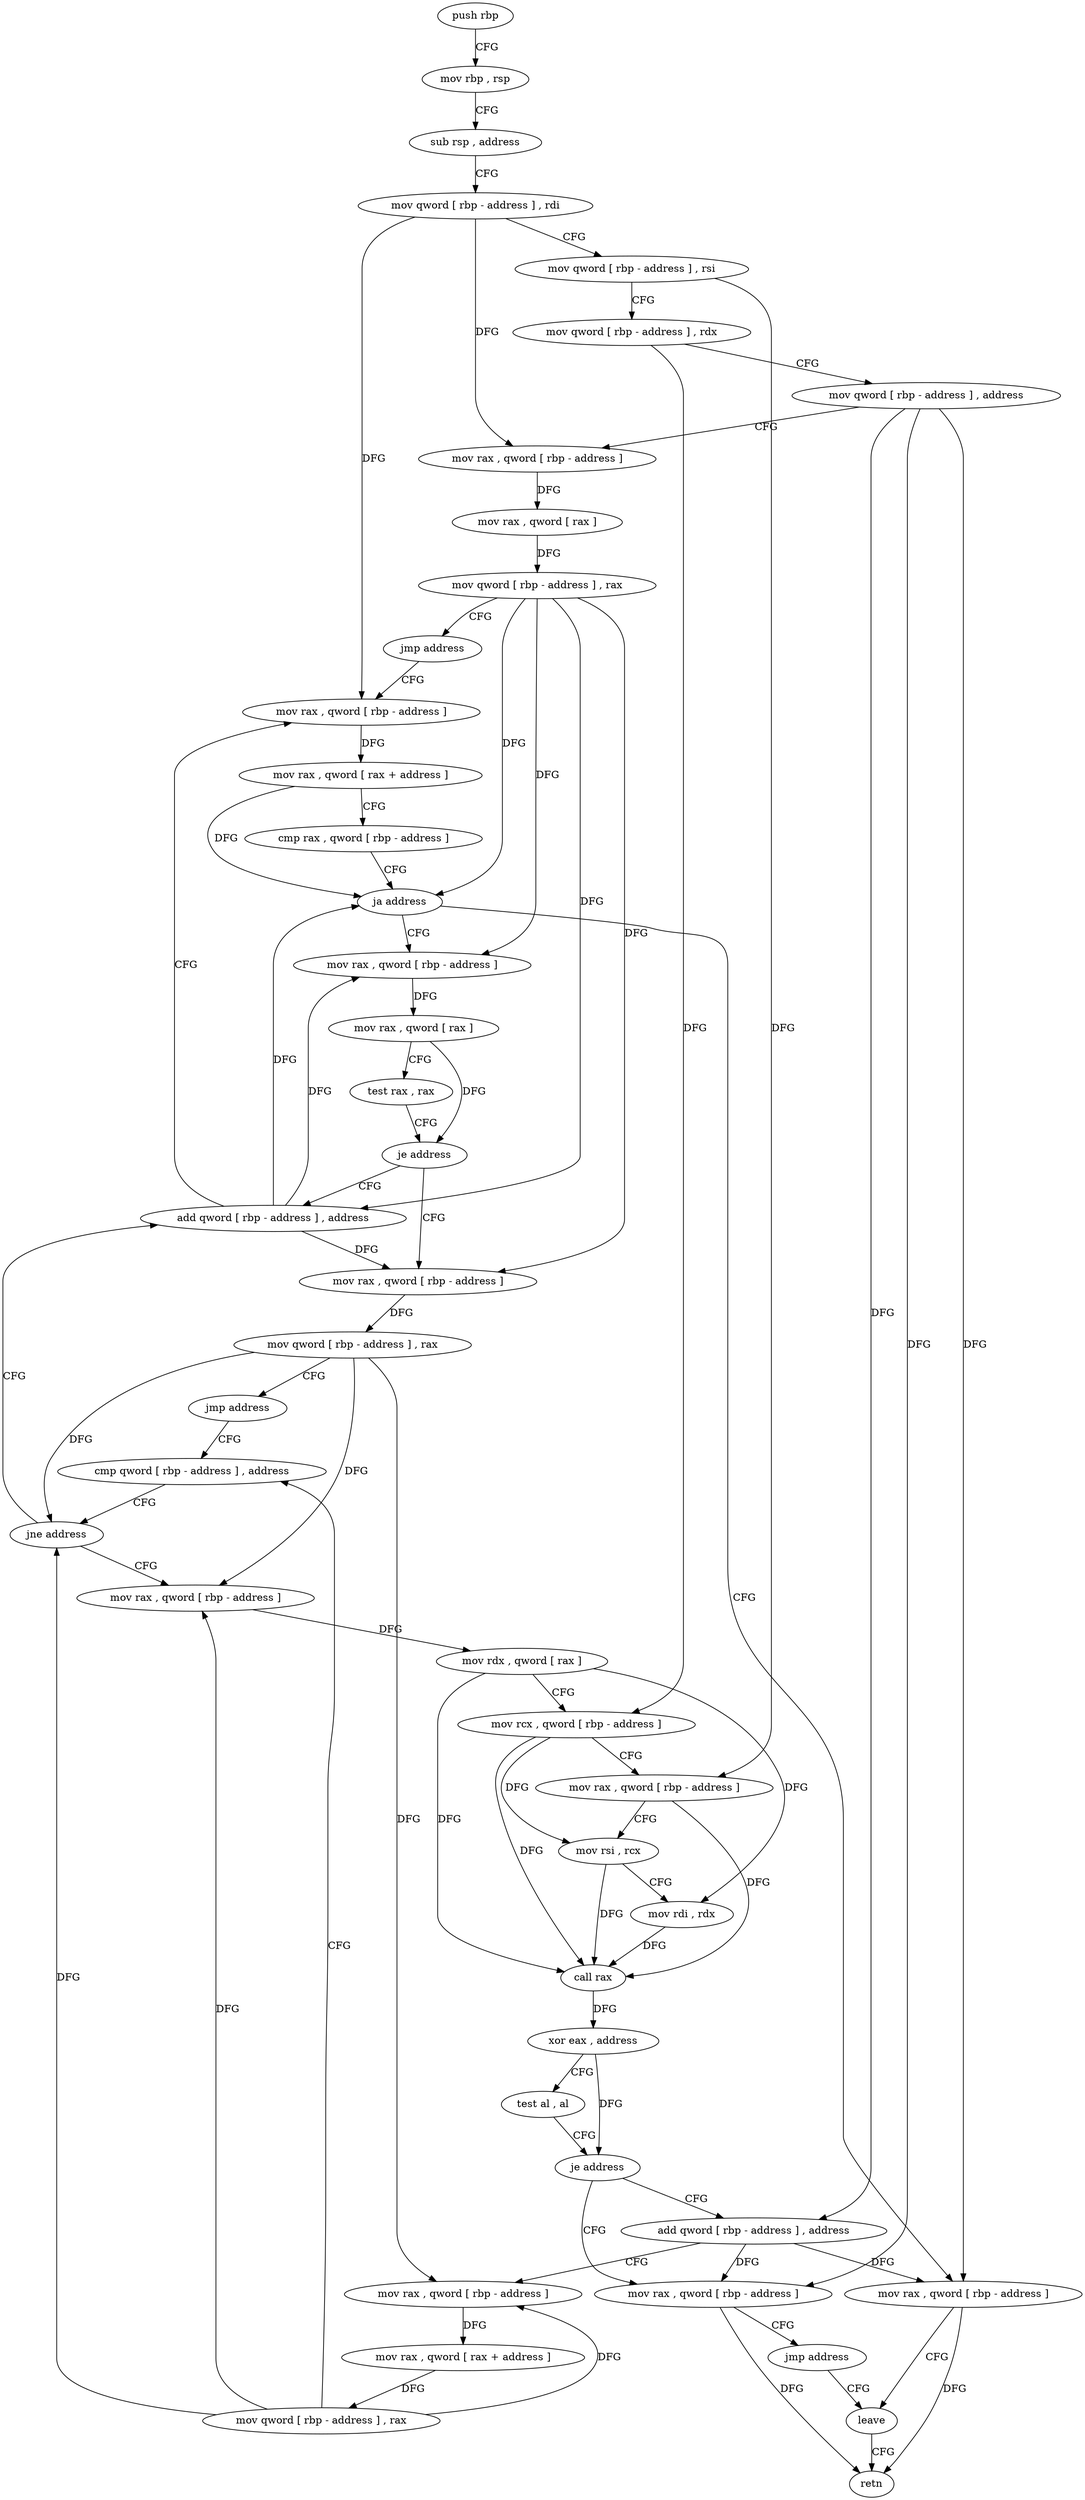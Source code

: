 digraph "func" {
"4304670" [label = "push rbp" ]
"4304671" [label = "mov rbp , rsp" ]
"4304674" [label = "sub rsp , address" ]
"4304678" [label = "mov qword [ rbp - address ] , rdi" ]
"4304682" [label = "mov qword [ rbp - address ] , rsi" ]
"4304686" [label = "mov qword [ rbp - address ] , rdx" ]
"4304690" [label = "mov qword [ rbp - address ] , address" ]
"4304698" [label = "mov rax , qword [ rbp - address ]" ]
"4304702" [label = "mov rax , qword [ rax ]" ]
"4304705" [label = "mov qword [ rbp - address ] , rax" ]
"4304709" [label = "jmp address" ]
"4304798" [label = "mov rax , qword [ rbp - address ]" ]
"4304802" [label = "mov rax , qword [ rax + address ]" ]
"4304806" [label = "cmp rax , qword [ rbp - address ]" ]
"4304810" [label = "ja address" ]
"4304711" [label = "mov rax , qword [ rbp - address ]" ]
"4304812" [label = "mov rax , qword [ rbp - address ]" ]
"4304715" [label = "mov rax , qword [ rax ]" ]
"4304718" [label = "test rax , rax" ]
"4304721" [label = "je address" ]
"4304793" [label = "add qword [ rbp - address ] , address" ]
"4304723" [label = "mov rax , qword [ rbp - address ]" ]
"4304816" [label = "leave" ]
"4304727" [label = "mov qword [ rbp - address ] , rax" ]
"4304731" [label = "jmp address" ]
"4304786" [label = "cmp qword [ rbp - address ] , address" ]
"4304791" [label = "jne address" ]
"4304733" [label = "mov rax , qword [ rbp - address ]" ]
"4304737" [label = "mov rdx , qword [ rax ]" ]
"4304740" [label = "mov rcx , qword [ rbp - address ]" ]
"4304744" [label = "mov rax , qword [ rbp - address ]" ]
"4304748" [label = "mov rsi , rcx" ]
"4304751" [label = "mov rdi , rdx" ]
"4304754" [label = "call rax" ]
"4304756" [label = "xor eax , address" ]
"4304759" [label = "test al , al" ]
"4304761" [label = "je address" ]
"4304769" [label = "add qword [ rbp - address ] , address" ]
"4304763" [label = "mov rax , qword [ rbp - address ]" ]
"4304774" [label = "mov rax , qword [ rbp - address ]" ]
"4304778" [label = "mov rax , qword [ rax + address ]" ]
"4304782" [label = "mov qword [ rbp - address ] , rax" ]
"4304767" [label = "jmp address" ]
"4304817" [label = "retn" ]
"4304670" -> "4304671" [ label = "CFG" ]
"4304671" -> "4304674" [ label = "CFG" ]
"4304674" -> "4304678" [ label = "CFG" ]
"4304678" -> "4304682" [ label = "CFG" ]
"4304678" -> "4304698" [ label = "DFG" ]
"4304678" -> "4304798" [ label = "DFG" ]
"4304682" -> "4304686" [ label = "CFG" ]
"4304682" -> "4304744" [ label = "DFG" ]
"4304686" -> "4304690" [ label = "CFG" ]
"4304686" -> "4304740" [ label = "DFG" ]
"4304690" -> "4304698" [ label = "CFG" ]
"4304690" -> "4304812" [ label = "DFG" ]
"4304690" -> "4304769" [ label = "DFG" ]
"4304690" -> "4304763" [ label = "DFG" ]
"4304698" -> "4304702" [ label = "DFG" ]
"4304702" -> "4304705" [ label = "DFG" ]
"4304705" -> "4304709" [ label = "CFG" ]
"4304705" -> "4304810" [ label = "DFG" ]
"4304705" -> "4304711" [ label = "DFG" ]
"4304705" -> "4304793" [ label = "DFG" ]
"4304705" -> "4304723" [ label = "DFG" ]
"4304709" -> "4304798" [ label = "CFG" ]
"4304798" -> "4304802" [ label = "DFG" ]
"4304802" -> "4304806" [ label = "CFG" ]
"4304802" -> "4304810" [ label = "DFG" ]
"4304806" -> "4304810" [ label = "CFG" ]
"4304810" -> "4304711" [ label = "CFG" ]
"4304810" -> "4304812" [ label = "CFG" ]
"4304711" -> "4304715" [ label = "DFG" ]
"4304812" -> "4304816" [ label = "CFG" ]
"4304812" -> "4304817" [ label = "DFG" ]
"4304715" -> "4304718" [ label = "CFG" ]
"4304715" -> "4304721" [ label = "DFG" ]
"4304718" -> "4304721" [ label = "CFG" ]
"4304721" -> "4304793" [ label = "CFG" ]
"4304721" -> "4304723" [ label = "CFG" ]
"4304793" -> "4304798" [ label = "CFG" ]
"4304793" -> "4304810" [ label = "DFG" ]
"4304793" -> "4304711" [ label = "DFG" ]
"4304793" -> "4304723" [ label = "DFG" ]
"4304723" -> "4304727" [ label = "DFG" ]
"4304816" -> "4304817" [ label = "CFG" ]
"4304727" -> "4304731" [ label = "CFG" ]
"4304727" -> "4304791" [ label = "DFG" ]
"4304727" -> "4304733" [ label = "DFG" ]
"4304727" -> "4304774" [ label = "DFG" ]
"4304731" -> "4304786" [ label = "CFG" ]
"4304786" -> "4304791" [ label = "CFG" ]
"4304791" -> "4304733" [ label = "CFG" ]
"4304791" -> "4304793" [ label = "CFG" ]
"4304733" -> "4304737" [ label = "DFG" ]
"4304737" -> "4304740" [ label = "CFG" ]
"4304737" -> "4304751" [ label = "DFG" ]
"4304737" -> "4304754" [ label = "DFG" ]
"4304740" -> "4304744" [ label = "CFG" ]
"4304740" -> "4304748" [ label = "DFG" ]
"4304740" -> "4304754" [ label = "DFG" ]
"4304744" -> "4304748" [ label = "CFG" ]
"4304744" -> "4304754" [ label = "DFG" ]
"4304748" -> "4304751" [ label = "CFG" ]
"4304748" -> "4304754" [ label = "DFG" ]
"4304751" -> "4304754" [ label = "DFG" ]
"4304754" -> "4304756" [ label = "DFG" ]
"4304756" -> "4304759" [ label = "CFG" ]
"4304756" -> "4304761" [ label = "DFG" ]
"4304759" -> "4304761" [ label = "CFG" ]
"4304761" -> "4304769" [ label = "CFG" ]
"4304761" -> "4304763" [ label = "CFG" ]
"4304769" -> "4304774" [ label = "CFG" ]
"4304769" -> "4304812" [ label = "DFG" ]
"4304769" -> "4304763" [ label = "DFG" ]
"4304763" -> "4304767" [ label = "CFG" ]
"4304763" -> "4304817" [ label = "DFG" ]
"4304774" -> "4304778" [ label = "DFG" ]
"4304778" -> "4304782" [ label = "DFG" ]
"4304782" -> "4304786" [ label = "CFG" ]
"4304782" -> "4304791" [ label = "DFG" ]
"4304782" -> "4304733" [ label = "DFG" ]
"4304782" -> "4304774" [ label = "DFG" ]
"4304767" -> "4304816" [ label = "CFG" ]
}

